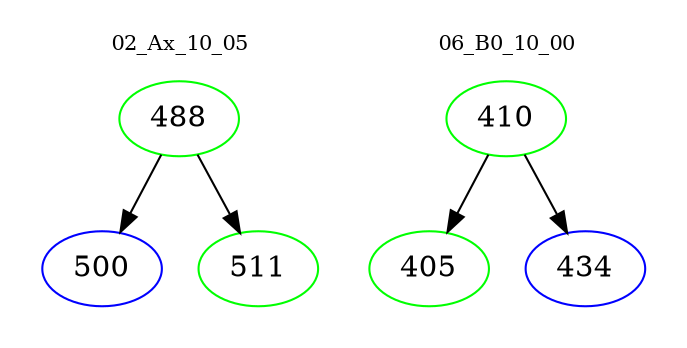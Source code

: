 digraph{
subgraph cluster_0 {
color = white
label = "02_Ax_10_05";
fontsize=10;
T0_488 [label="488", color="green"]
T0_488 -> T0_500 [color="black"]
T0_500 [label="500", color="blue"]
T0_488 -> T0_511 [color="black"]
T0_511 [label="511", color="green"]
}
subgraph cluster_1 {
color = white
label = "06_B0_10_00";
fontsize=10;
T1_410 [label="410", color="green"]
T1_410 -> T1_405 [color="black"]
T1_405 [label="405", color="green"]
T1_410 -> T1_434 [color="black"]
T1_434 [label="434", color="blue"]
}
}
